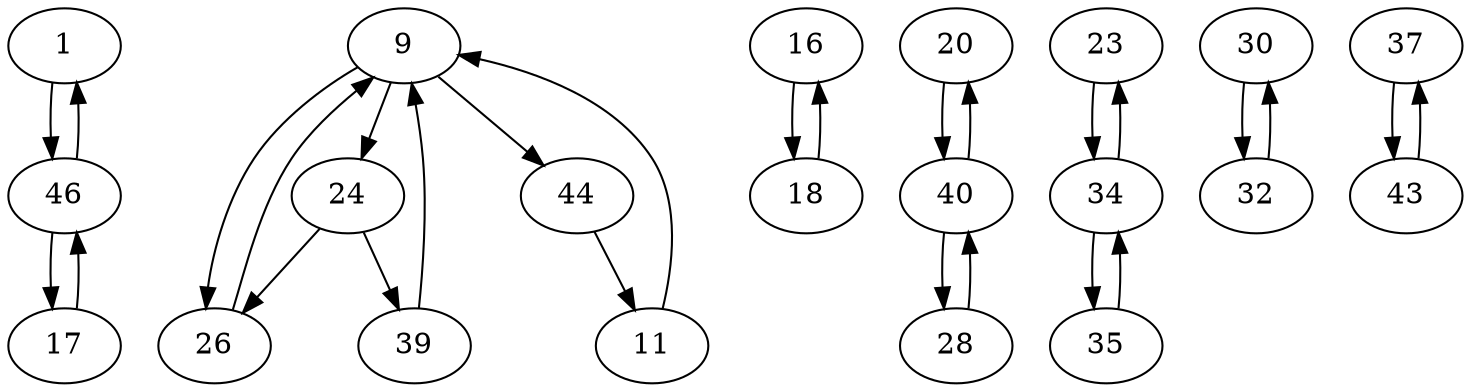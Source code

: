 digraph G {
  1 -> 46;
  9 -> 24;
  9 -> 26;
  9 -> 44;
  11 -> 9;
  16 -> 18;
  17 -> 46;
  18 -> 16;
  20 -> 40;
  23 -> 34;
  24 -> 26;
  24 -> 39;
  26 -> 9;
  28 -> 40;
  30 -> 32;
  32 -> 30;
  34 -> 23;
  34 -> 35;
  35 -> 34;
  37 -> 43;
  39 -> 9;
  40 -> 20;
  40 -> 28;
  43 -> 37;
  44 -> 11;
  46 -> 1;
  46 -> 17;
}